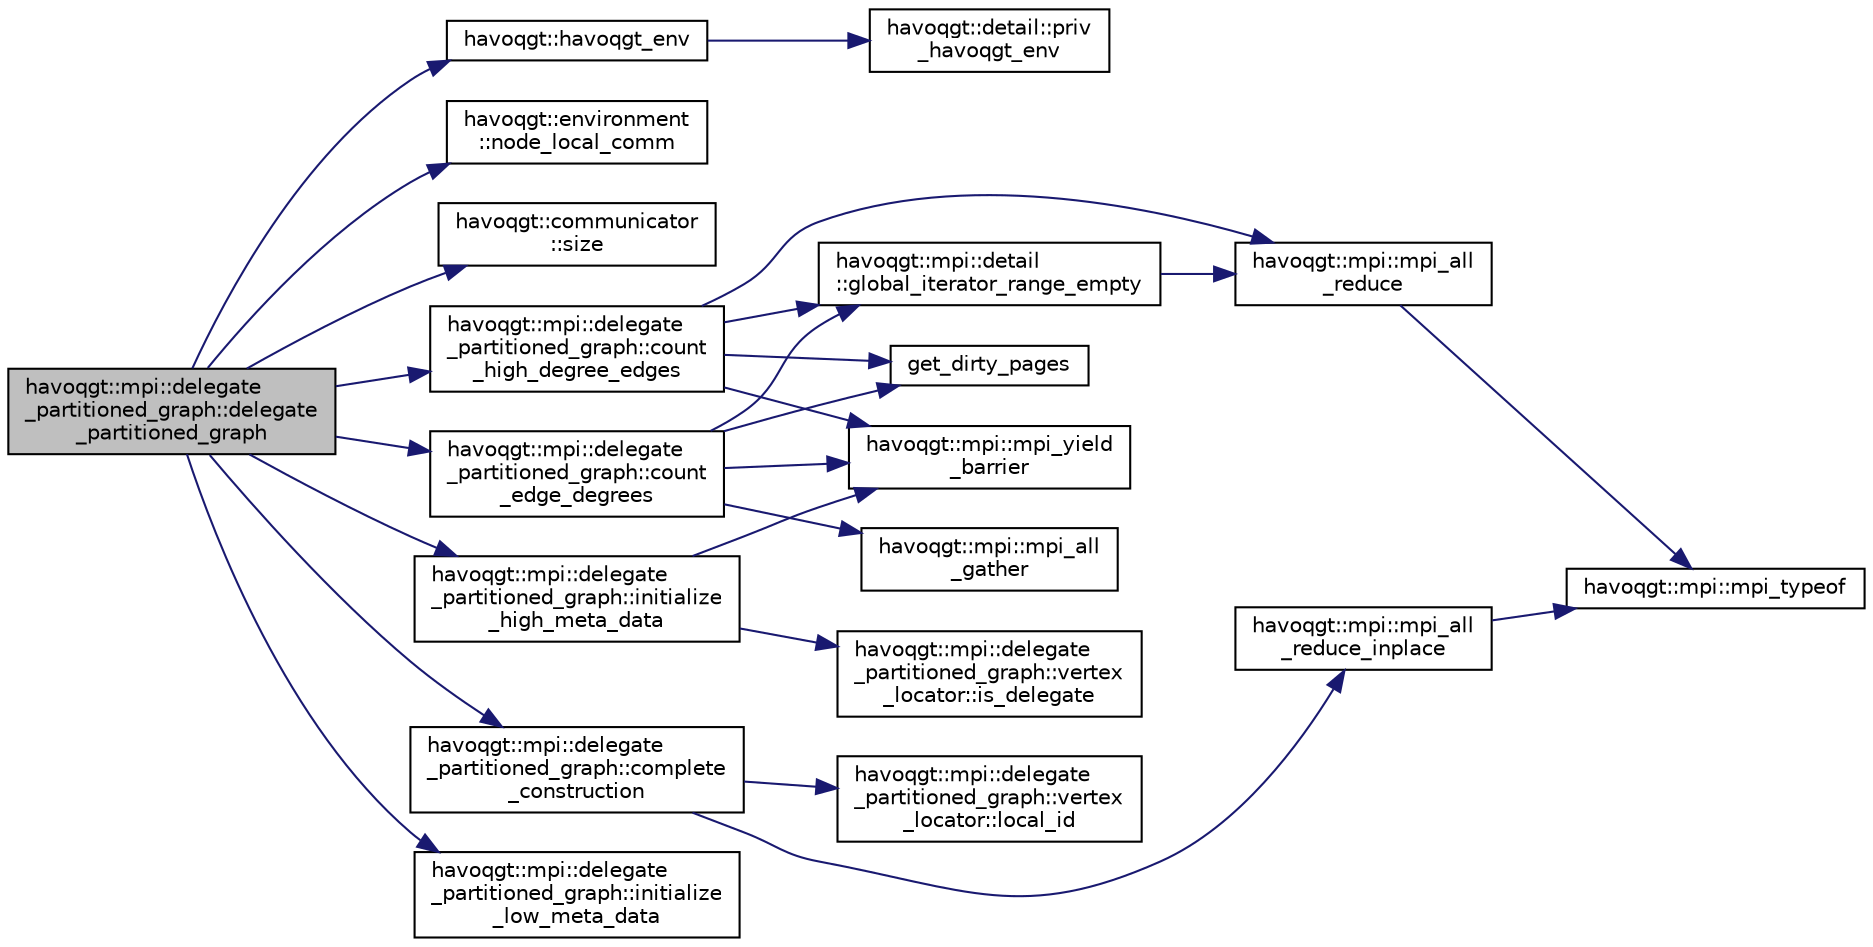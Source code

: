 digraph "havoqgt::mpi::delegate_partitioned_graph::delegate_partitioned_graph"
{
  edge [fontname="Helvetica",fontsize="10",labelfontname="Helvetica",labelfontsize="10"];
  node [fontname="Helvetica",fontsize="10",shape=record];
  rankdir="LR";
  Node1 [label="havoqgt::mpi::delegate\l_partitioned_graph::delegate\l_partitioned_graph",height=0.2,width=0.4,color="black", fillcolor="grey75", style="filled", fontcolor="black"];
  Node1 -> Node2 [color="midnightblue",fontsize="10",style="solid",fontname="Helvetica"];
  Node2 [label="havoqgt::havoqgt_env",height=0.2,width=0.4,color="black", fillcolor="white", style="filled",URL="$namespacehavoqgt.html#aa3e532abe3c65ada00365ac614efc50c"];
  Node2 -> Node3 [color="midnightblue",fontsize="10",style="solid",fontname="Helvetica"];
  Node3 [label="havoqgt::detail::priv\l_havoqgt_env",height=0.2,width=0.4,color="black", fillcolor="white", style="filled",URL="$namespacehavoqgt_1_1detail.html#a3cd5562c4e10f83bafa40e89d3b7b2b0"];
  Node1 -> Node4 [color="midnightblue",fontsize="10",style="solid",fontname="Helvetica"];
  Node4 [label="havoqgt::environment\l::node_local_comm",height=0.2,width=0.4,color="black", fillcolor="white", style="filled",URL="$classhavoqgt_1_1environment.html#a620dcae856eef25204b189c170c842fb"];
  Node1 -> Node5 [color="midnightblue",fontsize="10",style="solid",fontname="Helvetica"];
  Node5 [label="havoqgt::communicator\l::size",height=0.2,width=0.4,color="black", fillcolor="white", style="filled",URL="$classhavoqgt_1_1communicator.html#af986a4081cfb8a0eadb1a11ee32b762d"];
  Node1 -> Node6 [color="midnightblue",fontsize="10",style="solid",fontname="Helvetica"];
  Node6 [label="havoqgt::mpi::delegate\l_partitioned_graph::count\l_edge_degrees",height=0.2,width=0.4,color="black", fillcolor="white", style="filled",URL="$classhavoqgt_1_1mpi_1_1delegate__partitioned__graph.html#a988d88b9a52cae4d2d95932f63142752"];
  Node6 -> Node7 [color="midnightblue",fontsize="10",style="solid",fontname="Helvetica"];
  Node7 [label="havoqgt::mpi::detail\l::global_iterator_range_empty",height=0.2,width=0.4,color="black", fillcolor="white", style="filled",URL="$namespacehavoqgt_1_1mpi_1_1detail.html#a45f3fc47781d84643fd40bbe78429aef"];
  Node7 -> Node8 [color="midnightblue",fontsize="10",style="solid",fontname="Helvetica"];
  Node8 [label="havoqgt::mpi::mpi_all\l_reduce",height=0.2,width=0.4,color="black", fillcolor="white", style="filled",URL="$namespacehavoqgt_1_1mpi.html#affa92d59ec8849eb0e9882c4e2f53576"];
  Node8 -> Node9 [color="midnightblue",fontsize="10",style="solid",fontname="Helvetica"];
  Node9 [label="havoqgt::mpi::mpi_typeof",height=0.2,width=0.4,color="black", fillcolor="white", style="filled",URL="$namespacehavoqgt_1_1mpi.html#aabf02ed62a89a1d57ec2a3905a238ac3"];
  Node6 -> Node10 [color="midnightblue",fontsize="10",style="solid",fontname="Helvetica"];
  Node10 [label="get_dirty_pages",height=0.2,width=0.4,color="black", fillcolor="white", style="filled",URL="$cache__utilities_8hpp.html#ab84207f059504235e8759cc261bd9f24"];
  Node6 -> Node11 [color="midnightblue",fontsize="10",style="solid",fontname="Helvetica"];
  Node11 [label="havoqgt::mpi::mpi_yield\l_barrier",height=0.2,width=0.4,color="black", fillcolor="white", style="filled",URL="$namespacehavoqgt_1_1mpi.html#a7c00fa0b2a6cb0d502c85088ae7bf5ef"];
  Node6 -> Node12 [color="midnightblue",fontsize="10",style="solid",fontname="Helvetica"];
  Node12 [label="havoqgt::mpi::mpi_all\l_gather",height=0.2,width=0.4,color="black", fillcolor="white", style="filled",URL="$namespacehavoqgt_1_1mpi.html#a1f803bc4badda45a6bb1b9dc7e1170c4",tooltip="TODO: Add tests. "];
  Node1 -> Node13 [color="midnightblue",fontsize="10",style="solid",fontname="Helvetica"];
  Node13 [label="havoqgt::mpi::delegate\l_partitioned_graph::initialize\l_low_meta_data",height=0.2,width=0.4,color="black", fillcolor="white", style="filled",URL="$classhavoqgt_1_1mpi_1_1delegate__partitioned__graph.html#a83770967254264814d80f35f1d0a1dde"];
  Node1 -> Node14 [color="midnightblue",fontsize="10",style="solid",fontname="Helvetica"];
  Node14 [label="havoqgt::mpi::delegate\l_partitioned_graph::initialize\l_high_meta_data",height=0.2,width=0.4,color="black", fillcolor="white", style="filled",URL="$classhavoqgt_1_1mpi_1_1delegate__partitioned__graph.html#ae96523546f3d2874e1ff0412c2a204e9"];
  Node14 -> Node15 [color="midnightblue",fontsize="10",style="solid",fontname="Helvetica"];
  Node15 [label="havoqgt::mpi::delegate\l_partitioned_graph::vertex\l_locator::is_delegate",height=0.2,width=0.4,color="black", fillcolor="white", style="filled",URL="$classhavoqgt_1_1mpi_1_1delegate__partitioned__graph_1_1vertex__locator.html#ac5584a2e84885feffba8761ea6c2d273"];
  Node14 -> Node11 [color="midnightblue",fontsize="10",style="solid",fontname="Helvetica"];
  Node1 -> Node16 [color="midnightblue",fontsize="10",style="solid",fontname="Helvetica"];
  Node16 [label="havoqgt::mpi::delegate\l_partitioned_graph::count\l_high_degree_edges",height=0.2,width=0.4,color="black", fillcolor="white", style="filled",URL="$classhavoqgt_1_1mpi_1_1delegate__partitioned__graph.html#a4ee500b89b2426197a1cf99ad3a5f6bb"];
  Node16 -> Node7 [color="midnightblue",fontsize="10",style="solid",fontname="Helvetica"];
  Node16 -> Node10 [color="midnightblue",fontsize="10",style="solid",fontname="Helvetica"];
  Node16 -> Node11 [color="midnightblue",fontsize="10",style="solid",fontname="Helvetica"];
  Node16 -> Node8 [color="midnightblue",fontsize="10",style="solid",fontname="Helvetica"];
  Node1 -> Node17 [color="midnightblue",fontsize="10",style="solid",fontname="Helvetica"];
  Node17 [label="havoqgt::mpi::delegate\l_partitioned_graph::complete\l_construction",height=0.2,width=0.4,color="black", fillcolor="white", style="filled",URL="$classhavoqgt_1_1mpi_1_1delegate__partitioned__graph.html#a477f34d4697599dff46e612432f81c0e",tooltip="Edge storage allocation phase of graph construction. "];
  Node17 -> Node18 [color="midnightblue",fontsize="10",style="solid",fontname="Helvetica"];
  Node18 [label="havoqgt::mpi::mpi_all\l_reduce_inplace",height=0.2,width=0.4,color="black", fillcolor="white", style="filled",URL="$namespacehavoqgt_1_1mpi.html#ae80190c7d141e827fa0c7a5a9434f818"];
  Node18 -> Node9 [color="midnightblue",fontsize="10",style="solid",fontname="Helvetica"];
  Node17 -> Node19 [color="midnightblue",fontsize="10",style="solid",fontname="Helvetica"];
  Node19 [label="havoqgt::mpi::delegate\l_partitioned_graph::vertex\l_locator::local_id",height=0.2,width=0.4,color="black", fillcolor="white", style="filled",URL="$classhavoqgt_1_1mpi_1_1delegate__partitioned__graph_1_1vertex__locator.html#a40da45a2da0f012d1bb100e95bcf5f63"];
}
